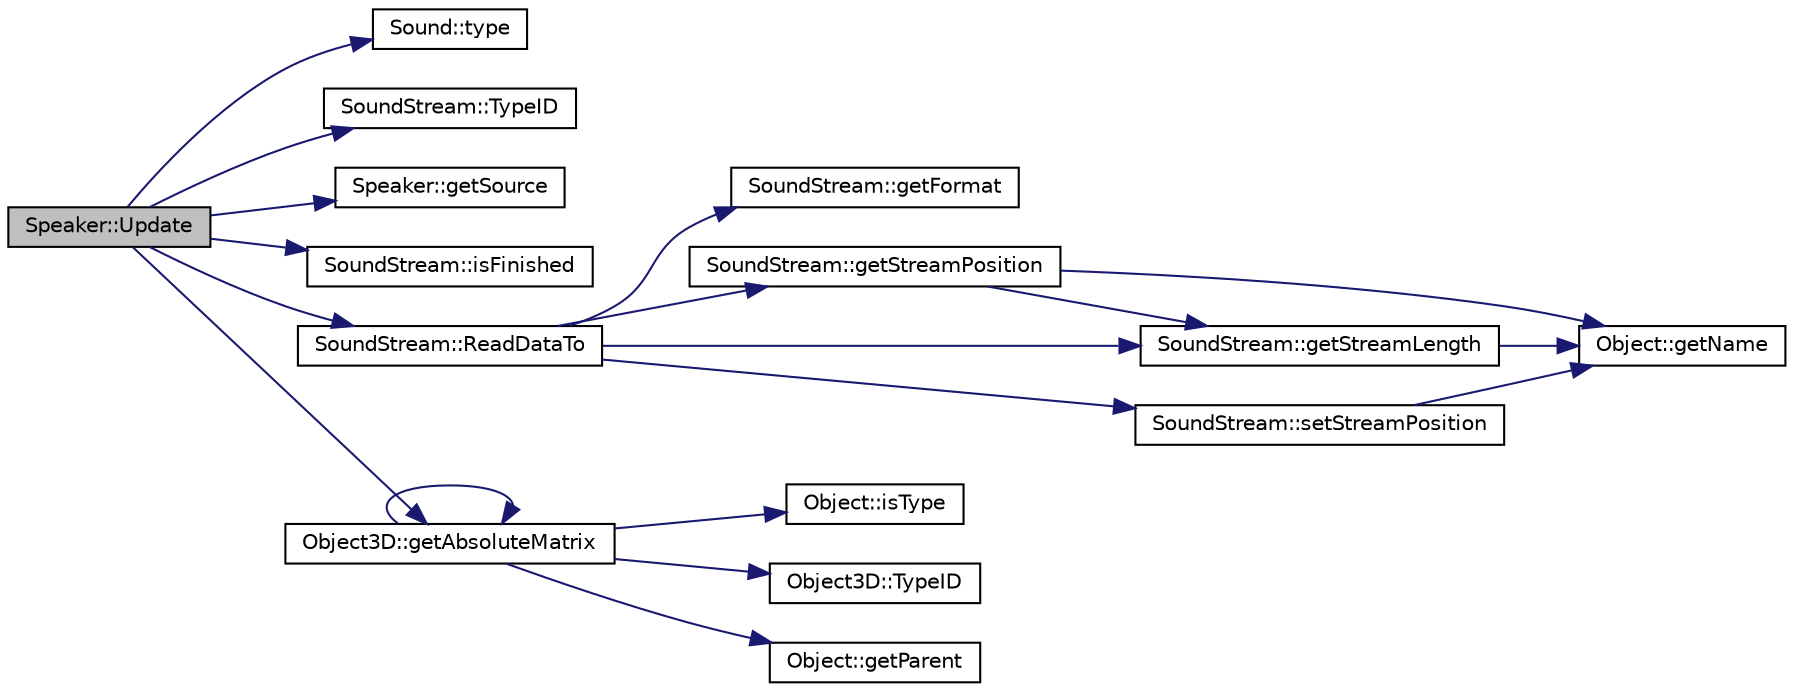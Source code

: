 digraph "Speaker::Update"
{
  edge [fontname="Helvetica",fontsize="10",labelfontname="Helvetica",labelfontsize="10"];
  node [fontname="Helvetica",fontsize="10",shape=record];
  rankdir="LR";
  Node1 [label="Speaker::Update",height=0.2,width=0.4,color="black", fillcolor="grey75", style="filled", fontcolor="black"];
  Node1 -> Node2 [color="midnightblue",fontsize="10",style="solid",fontname="Helvetica"];
  Node2 [label="Sound::type",height=0.2,width=0.4,color="black", fillcolor="white", style="filled",URL="$class_sound.html#a90f5fdab7f2ffee87970208043cff6d0"];
  Node1 -> Node3 [color="midnightblue",fontsize="10",style="solid",fontname="Helvetica"];
  Node3 [label="SoundStream::TypeID",height=0.2,width=0.4,color="black", fillcolor="white", style="filled",URL="$class_sound_stream.html#a1060f81eb1ba116f803b6e2f7e620641"];
  Node1 -> Node4 [color="midnightblue",fontsize="10",style="solid",fontname="Helvetica"];
  Node4 [label="Speaker::getSource",height=0.2,width=0.4,color="black", fillcolor="white", style="filled",URL="$class_speaker.html#ad038d4f49617bf84b9c1002468c88027"];
  Node1 -> Node5 [color="midnightblue",fontsize="10",style="solid",fontname="Helvetica"];
  Node5 [label="SoundStream::isFinished",height=0.2,width=0.4,color="black", fillcolor="white", style="filled",URL="$class_sound_stream.html#a68e1d9a8e4c88df923862893a4036f54"];
  Node1 -> Node6 [color="midnightblue",fontsize="10",style="solid",fontname="Helvetica"];
  Node6 [label="SoundStream::ReadDataTo",height=0.2,width=0.4,color="black", fillcolor="white", style="filled",URL="$class_sound_stream.html#acec57e48e10143535e12b4b470dacbd5"];
  Node6 -> Node7 [color="midnightblue",fontsize="10",style="solid",fontname="Helvetica"];
  Node7 [label="SoundStream::getFormat",height=0.2,width=0.4,color="black", fillcolor="white", style="filled",URL="$class_sound_stream.html#a0985fd2e6fd516bf890b48b4e97540dd"];
  Node6 -> Node8 [color="midnightblue",fontsize="10",style="solid",fontname="Helvetica"];
  Node8 [label="SoundStream::getStreamPosition",height=0.2,width=0.4,color="black", fillcolor="white", style="filled",URL="$class_sound_stream.html#a4bd02799d4be0b7d61d238851bc58225"];
  Node8 -> Node9 [color="midnightblue",fontsize="10",style="solid",fontname="Helvetica"];
  Node9 [label="Object::getName",height=0.2,width=0.4,color="black", fillcolor="white", style="filled",URL="$class_object.html#a6390f4fca865dc59e3442e9f0fb6bd5e"];
  Node8 -> Node10 [color="midnightblue",fontsize="10",style="solid",fontname="Helvetica"];
  Node10 [label="SoundStream::getStreamLength",height=0.2,width=0.4,color="black", fillcolor="white", style="filled",URL="$class_sound_stream.html#a75d70293c3bb6c53d6f52c52a3a0218d"];
  Node10 -> Node9 [color="midnightblue",fontsize="10",style="solid",fontname="Helvetica"];
  Node6 -> Node10 [color="midnightblue",fontsize="10",style="solid",fontname="Helvetica"];
  Node6 -> Node11 [color="midnightblue",fontsize="10",style="solid",fontname="Helvetica"];
  Node11 [label="SoundStream::setStreamPosition",height=0.2,width=0.4,color="black", fillcolor="white", style="filled",URL="$class_sound_stream.html#aec7ff290dcfdedc089f2131e6f8f8ab5"];
  Node11 -> Node9 [color="midnightblue",fontsize="10",style="solid",fontname="Helvetica"];
  Node1 -> Node12 [color="midnightblue",fontsize="10",style="solid",fontname="Helvetica"];
  Node12 [label="Object3D::getAbsoluteMatrix",height=0.2,width=0.4,color="black", fillcolor="white", style="filled",URL="$class_object3_d.html#a7a51a431eaf9feb671f2b4e19d33b989"];
  Node12 -> Node13 [color="midnightblue",fontsize="10",style="solid",fontname="Helvetica"];
  Node13 [label="Object::isType",height=0.2,width=0.4,color="black", fillcolor="white", style="filled",URL="$class_object.html#aacbe0d82f8b9da6a614589bfeb107207"];
  Node12 -> Node14 [color="midnightblue",fontsize="10",style="solid",fontname="Helvetica"];
  Node14 [label="Object3D::TypeID",height=0.2,width=0.4,color="black", fillcolor="white", style="filled",URL="$class_object3_d.html#ab02e3662bcf92afc53d2faff19aa1e74"];
  Node12 -> Node15 [color="midnightblue",fontsize="10",style="solid",fontname="Helvetica"];
  Node15 [label="Object::getParent",height=0.2,width=0.4,color="black", fillcolor="white", style="filled",URL="$class_object.html#adf49dfc9ded6c7b527c40518bf8e7565"];
  Node12 -> Node12 [color="midnightblue",fontsize="10",style="solid",fontname="Helvetica"];
}
